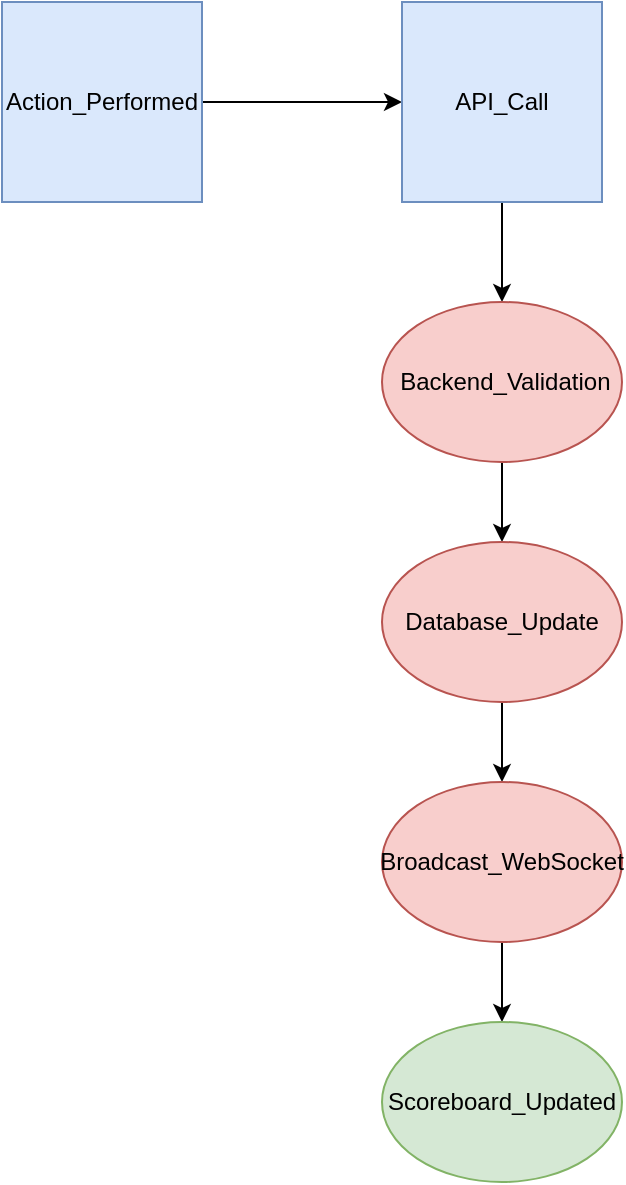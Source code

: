 <mxfile version="24.7.13">
  <diagram name="Page-1" id="tP4vnJcVXE5fiG8qdEAz">
    <mxGraphModel dx="1114" dy="566" grid="1" gridSize="10" guides="1" tooltips="1" connect="1" arrows="1" fold="1" page="1" pageScale="1" pageWidth="827" pageHeight="1169" math="0" shadow="0">
      <root>
        <mxCell id="0" />
        <mxCell id="1" parent="0" />
        <mxCell id="XBQE4VxwSsuXmWGA1bgI-7" style="edgeStyle=orthogonalEdgeStyle;rounded=0;orthogonalLoop=1;jettySize=auto;html=1;" edge="1" parent="1" source="XBQE4VxwSsuXmWGA1bgI-1" target="XBQE4VxwSsuXmWGA1bgI-2">
          <mxGeometry relative="1" as="geometry" />
        </mxCell>
        <mxCell id="XBQE4VxwSsuXmWGA1bgI-1" value="Action_Performed" style="whiteSpace=wrap;html=1;aspect=fixed;fillColor=#dae8fc;strokeColor=#6c8ebf;" vertex="1" parent="1">
          <mxGeometry x="110" y="90" width="100" height="100" as="geometry" />
        </mxCell>
        <mxCell id="XBQE4VxwSsuXmWGA1bgI-8" style="edgeStyle=orthogonalEdgeStyle;rounded=0;orthogonalLoop=1;jettySize=auto;html=1;" edge="1" parent="1" source="XBQE4VxwSsuXmWGA1bgI-2" target="XBQE4VxwSsuXmWGA1bgI-3">
          <mxGeometry relative="1" as="geometry" />
        </mxCell>
        <mxCell id="XBQE4VxwSsuXmWGA1bgI-2" value="API_Call" style="whiteSpace=wrap;html=1;aspect=fixed;fillColor=#dae8fc;strokeColor=#6c8ebf;" vertex="1" parent="1">
          <mxGeometry x="310" y="90" width="100" height="100" as="geometry" />
        </mxCell>
        <mxCell id="XBQE4VxwSsuXmWGA1bgI-9" style="edgeStyle=orthogonalEdgeStyle;rounded=0;orthogonalLoop=1;jettySize=auto;html=1;entryX=0.5;entryY=0;entryDx=0;entryDy=0;" edge="1" parent="1" source="XBQE4VxwSsuXmWGA1bgI-3" target="XBQE4VxwSsuXmWGA1bgI-4">
          <mxGeometry relative="1" as="geometry" />
        </mxCell>
        <mxCell id="XBQE4VxwSsuXmWGA1bgI-3" value="&amp;nbsp;Backend_Validation" style="ellipse;whiteSpace=wrap;html=1;fillColor=#f8cecc;strokeColor=#b85450;" vertex="1" parent="1">
          <mxGeometry x="300" y="240" width="120" height="80" as="geometry" />
        </mxCell>
        <mxCell id="XBQE4VxwSsuXmWGA1bgI-12" style="edgeStyle=orthogonalEdgeStyle;rounded=0;orthogonalLoop=1;jettySize=auto;html=1;entryX=0.5;entryY=1;entryDx=0;entryDy=0;" edge="1" parent="1" source="XBQE4VxwSsuXmWGA1bgI-4" target="XBQE4VxwSsuXmWGA1bgI-5">
          <mxGeometry relative="1" as="geometry" />
        </mxCell>
        <mxCell id="XBQE4VxwSsuXmWGA1bgI-4" value="Database_Update" style="ellipse;whiteSpace=wrap;html=1;fillColor=#f8cecc;strokeColor=#b85450;" vertex="1" parent="1">
          <mxGeometry x="300" y="360" width="120" height="80" as="geometry" />
        </mxCell>
        <mxCell id="XBQE4VxwSsuXmWGA1bgI-11" style="edgeStyle=orthogonalEdgeStyle;rounded=0;orthogonalLoop=1;jettySize=auto;html=1;" edge="1" parent="1" source="XBQE4VxwSsuXmWGA1bgI-5" target="XBQE4VxwSsuXmWGA1bgI-6">
          <mxGeometry relative="1" as="geometry" />
        </mxCell>
        <mxCell id="XBQE4VxwSsuXmWGA1bgI-5" value="Broadcast_WebSocket" style="ellipse;whiteSpace=wrap;html=1;fillColor=#f8cecc;strokeColor=#b85450;direction=west;" vertex="1" parent="1">
          <mxGeometry x="300" y="480" width="120" height="80" as="geometry" />
        </mxCell>
        <mxCell id="XBQE4VxwSsuXmWGA1bgI-6" value="Scoreboard_Updated" style="ellipse;whiteSpace=wrap;html=1;fillColor=#d5e8d4;strokeColor=#82b366;" vertex="1" parent="1">
          <mxGeometry x="300" y="600" width="120" height="80" as="geometry" />
        </mxCell>
      </root>
    </mxGraphModel>
  </diagram>
</mxfile>
